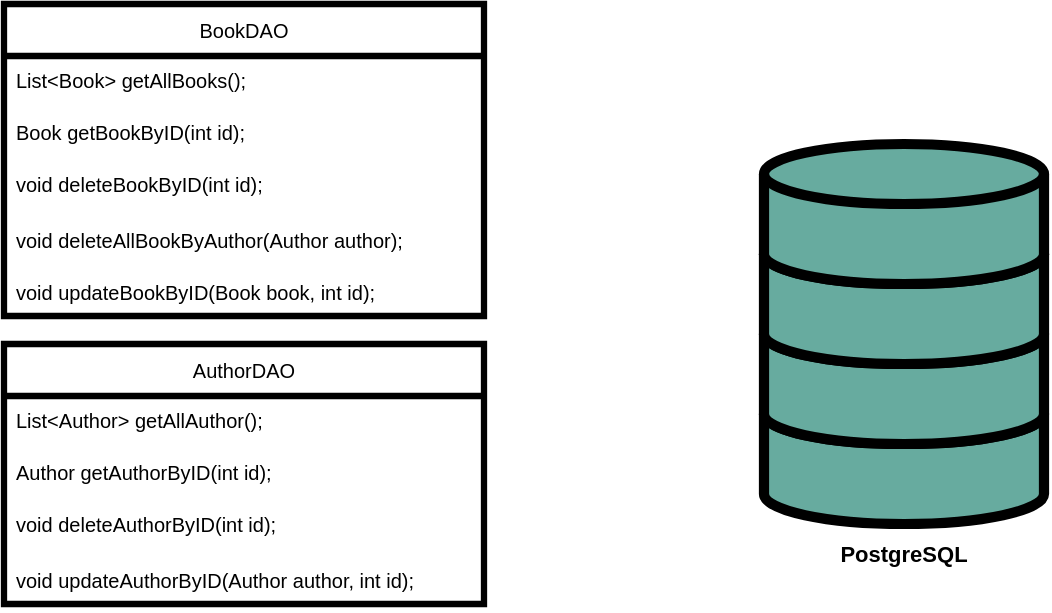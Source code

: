 <mxfile version="26.0.16" pages="2">
  <diagram name="logic" id="1oPrqE3g-5ss7BfIp6Kn">
    <mxGraphModel dx="1356" dy="969" grid="1" gridSize="10" guides="1" tooltips="1" connect="1" arrows="1" fold="1" page="0" pageScale="1" pageWidth="827" pageHeight="1169" math="0" shadow="0">
      <root>
        <mxCell id="0" />
        <mxCell id="1" parent="0" />
        <mxCell id="J4CMykzs4LTp1NNOpPHC-16" value="BookDAO" style="swimlane;fontStyle=0;childLayout=stackLayout;horizontal=1;startSize=26;fillColor=none;horizontalStack=0;resizeParent=1;resizeParentMax=0;resizeLast=0;collapsible=1;marginBottom=0;whiteSpace=wrap;html=1;fontSize=10;strokeWidth=3.15;" vertex="1" parent="1">
          <mxGeometry x="-300" y="-180" width="240" height="156" as="geometry" />
        </mxCell>
        <mxCell id="J4CMykzs4LTp1NNOpPHC-17" value="List&amp;lt;Book&amp;gt; getAllBooks();" style="text;strokeColor=none;fillColor=none;align=left;verticalAlign=top;spacingLeft=4;spacingRight=4;overflow=hidden;rotatable=0;points=[[0,0.5],[1,0.5]];portConstraint=eastwest;whiteSpace=wrap;html=1;fontSize=10;" vertex="1" parent="J4CMykzs4LTp1NNOpPHC-16">
          <mxGeometry y="26" width="240" height="26" as="geometry" />
        </mxCell>
        <mxCell id="J4CMykzs4LTp1NNOpPHC-18" value="Book getBookByID(int id);&lt;span style=&quot;white-space: pre;&quot;&gt;&#x9;&lt;/span&gt;" style="text;strokeColor=none;fillColor=none;align=left;verticalAlign=top;spacingLeft=4;spacingRight=4;overflow=hidden;rotatable=0;points=[[0,0.5],[1,0.5]];portConstraint=eastwest;whiteSpace=wrap;html=1;fontSize=10;" vertex="1" parent="J4CMykzs4LTp1NNOpPHC-16">
          <mxGeometry y="52" width="240" height="26" as="geometry" />
        </mxCell>
        <mxCell id="J4CMykzs4LTp1NNOpPHC-19" value="void deleteBookByID(int id);" style="text;strokeColor=none;fillColor=none;align=left;verticalAlign=top;spacingLeft=4;spacingRight=4;overflow=hidden;rotatable=0;points=[[0,0.5],[1,0.5]];portConstraint=eastwest;whiteSpace=wrap;html=1;fontSize=10;" vertex="1" parent="J4CMykzs4LTp1NNOpPHC-16">
          <mxGeometry y="78" width="240" height="26" as="geometry" />
        </mxCell>
        <mxCell id="J4CMykzs4LTp1NNOpPHC-39" value="&lt;font style=&quot;font-size: 10px;&quot;&gt;void deleteAllBookByAuthor(Author author);&lt;/font&gt;" style="text;strokeColor=none;fillColor=none;align=left;verticalAlign=top;spacingLeft=4;spacingRight=4;overflow=hidden;rotatable=0;points=[[0,0.5],[1,0.5]];portConstraint=eastwest;whiteSpace=wrap;html=1;" vertex="1" parent="J4CMykzs4LTp1NNOpPHC-16">
          <mxGeometry y="104" width="240" height="26" as="geometry" />
        </mxCell>
        <mxCell id="J4CMykzs4LTp1NNOpPHC-21" value="&lt;font style=&quot;font-size: 10px;&quot;&gt;void updateBookByID(Book book, int id);&lt;/font&gt;" style="text;strokeColor=none;fillColor=none;align=left;verticalAlign=top;spacingLeft=4;spacingRight=4;overflow=hidden;rotatable=0;points=[[0,0.5],[1,0.5]];portConstraint=eastwest;whiteSpace=wrap;html=1;" vertex="1" parent="J4CMykzs4LTp1NNOpPHC-16">
          <mxGeometry y="130" width="240" height="26" as="geometry" />
        </mxCell>
        <mxCell id="J4CMykzs4LTp1NNOpPHC-48" value="" style="group" vertex="1" connectable="0" parent="1">
          <mxGeometry x="80" y="-110" width="140" height="194" as="geometry" />
        </mxCell>
        <mxCell id="J4CMykzs4LTp1NNOpPHC-44" value="" style="shape=cylinder3;whiteSpace=wrap;html=1;boundedLbl=1;backgroundOutline=1;size=15;strokeWidth=5.118;fillColor=#67AB9F;" vertex="1" parent="J4CMykzs4LTp1NNOpPHC-48">
          <mxGeometry y="120" width="140" height="70" as="geometry" />
        </mxCell>
        <mxCell id="J4CMykzs4LTp1NNOpPHC-45" value="" style="shape=cylinder3;whiteSpace=wrap;html=1;boundedLbl=1;backgroundOutline=1;size=15;strokeWidth=5.118;fillColor=#67AB9F;" vertex="1" parent="J4CMykzs4LTp1NNOpPHC-48">
          <mxGeometry y="80" width="140" height="70" as="geometry" />
        </mxCell>
        <mxCell id="J4CMykzs4LTp1NNOpPHC-46" value="" style="shape=cylinder3;whiteSpace=wrap;html=1;boundedLbl=1;backgroundOutline=1;size=15;strokeWidth=5.118;fillColor=#67AB9F;" vertex="1" parent="J4CMykzs4LTp1NNOpPHC-48">
          <mxGeometry y="40" width="140" height="70" as="geometry" />
        </mxCell>
        <mxCell id="J4CMykzs4LTp1NNOpPHC-47" value="" style="shape=cylinder3;whiteSpace=wrap;html=1;boundedLbl=1;backgroundOutline=1;size=15;strokeWidth=5.118;fillColor=#67AB9F;" vertex="1" parent="J4CMykzs4LTp1NNOpPHC-48">
          <mxGeometry width="140" height="70" as="geometry" />
        </mxCell>
        <mxCell id="J4CMykzs4LTp1NNOpPHC-49" value="PostgreSQL" style="text;html=1;align=center;verticalAlign=middle;whiteSpace=wrap;rounded=0;fontSize=11;fontStyle=1" vertex="1" parent="1">
          <mxGeometry x="120" y="80" width="60" height="30" as="geometry" />
        </mxCell>
        <mxCell id="J4CMykzs4LTp1NNOpPHC-50" value="AuthorDAO" style="swimlane;fontStyle=0;childLayout=stackLayout;horizontal=1;startSize=26;fillColor=none;horizontalStack=0;resizeParent=1;resizeParentMax=0;resizeLast=0;collapsible=1;marginBottom=0;whiteSpace=wrap;html=1;fontSize=10;strokeWidth=3.15;" vertex="1" parent="1">
          <mxGeometry x="-300" y="-10" width="240" height="130" as="geometry" />
        </mxCell>
        <mxCell id="J4CMykzs4LTp1NNOpPHC-51" value="List&amp;lt;Author&amp;gt; getAllAuthor();" style="text;strokeColor=none;fillColor=none;align=left;verticalAlign=top;spacingLeft=4;spacingRight=4;overflow=hidden;rotatable=0;points=[[0,0.5],[1,0.5]];portConstraint=eastwest;whiteSpace=wrap;html=1;fontSize=10;" vertex="1" parent="J4CMykzs4LTp1NNOpPHC-50">
          <mxGeometry y="26" width="240" height="26" as="geometry" />
        </mxCell>
        <mxCell id="J4CMykzs4LTp1NNOpPHC-52" value="Author getAuthorByID(int id);&lt;span style=&quot;white-space: pre;&quot;&gt;&#x9;&lt;/span&gt;" style="text;strokeColor=none;fillColor=none;align=left;verticalAlign=top;spacingLeft=4;spacingRight=4;overflow=hidden;rotatable=0;points=[[0,0.5],[1,0.5]];portConstraint=eastwest;whiteSpace=wrap;html=1;fontSize=10;" vertex="1" parent="J4CMykzs4LTp1NNOpPHC-50">
          <mxGeometry y="52" width="240" height="26" as="geometry" />
        </mxCell>
        <mxCell id="J4CMykzs4LTp1NNOpPHC-53" value="void deleteAuthorByID(int id);" style="text;strokeColor=none;fillColor=none;align=left;verticalAlign=top;spacingLeft=4;spacingRight=4;overflow=hidden;rotatable=0;points=[[0,0.5],[1,0.5]];portConstraint=eastwest;whiteSpace=wrap;html=1;fontSize=10;" vertex="1" parent="J4CMykzs4LTp1NNOpPHC-50">
          <mxGeometry y="78" width="240" height="26" as="geometry" />
        </mxCell>
        <mxCell id="J4CMykzs4LTp1NNOpPHC-55" value="&lt;font style=&quot;font-size: 10px;&quot;&gt;void updateAuthorByID(Author author, int id);&lt;/font&gt;" style="text;strokeColor=none;fillColor=none;align=left;verticalAlign=top;spacingLeft=4;spacingRight=4;overflow=hidden;rotatable=0;points=[[0,0.5],[1,0.5]];portConstraint=eastwest;whiteSpace=wrap;html=1;" vertex="1" parent="J4CMykzs4LTp1NNOpPHC-50">
          <mxGeometry y="104" width="240" height="26" as="geometry" />
        </mxCell>
      </root>
    </mxGraphModel>
  </diagram>
  <diagram id="J-WXgiZJGPn0eqLVjYO2" name="data base">
    <mxGraphModel dx="1834" dy="1654" grid="1" gridSize="3.937" guides="1" tooltips="1" connect="1" arrows="1" fold="1" page="0" pageScale="1" pageWidth="827" pageHeight="1169" math="0" shadow="0">
      <root>
        <mxCell id="0" />
        <mxCell id="1" parent="0" />
        <mxCell id="EUhB8F59Wxsv7_guOdW8-14" value="authors" style="shape=table;startSize=30;container=1;collapsible=1;childLayout=tableLayout;fixedRows=1;rowLines=0;fontStyle=1;align=center;resizeLast=1;html=1;" parent="1" vertex="1">
          <mxGeometry x="480" y="-600" width="200" height="90" as="geometry" />
        </mxCell>
        <mxCell id="EUhB8F59Wxsv7_guOdW8-15" value="" style="shape=tableRow;horizontal=0;startSize=0;swimlaneHead=0;swimlaneBody=0;fillColor=none;collapsible=0;dropTarget=0;points=[[0,0.5],[1,0.5]];portConstraint=eastwest;top=0;left=0;right=0;bottom=1;" parent="EUhB8F59Wxsv7_guOdW8-14" vertex="1">
          <mxGeometry y="30" width="200" height="30" as="geometry" />
        </mxCell>
        <mxCell id="EUhB8F59Wxsv7_guOdW8-16" value="PK" style="shape=partialRectangle;connectable=0;fillColor=none;top=0;left=0;bottom=0;right=0;fontStyle=1;overflow=hidden;whiteSpace=wrap;html=1;" parent="EUhB8F59Wxsv7_guOdW8-15" vertex="1">
          <mxGeometry width="30" height="30" as="geometry">
            <mxRectangle width="30" height="30" as="alternateBounds" />
          </mxGeometry>
        </mxCell>
        <mxCell id="EUhB8F59Wxsv7_guOdW8-17" value="id" style="shape=partialRectangle;connectable=0;fillColor=none;top=0;left=0;bottom=0;right=0;align=left;spacingLeft=6;fontStyle=5;overflow=hidden;whiteSpace=wrap;html=1;" parent="EUhB8F59Wxsv7_guOdW8-15" vertex="1">
          <mxGeometry x="30" width="170" height="30" as="geometry">
            <mxRectangle width="170" height="30" as="alternateBounds" />
          </mxGeometry>
        </mxCell>
        <mxCell id="EUhB8F59Wxsv7_guOdW8-18" value="" style="shape=tableRow;horizontal=0;startSize=0;swimlaneHead=0;swimlaneBody=0;fillColor=none;collapsible=0;dropTarget=0;points=[[0,0.5],[1,0.5]];portConstraint=eastwest;top=0;left=0;right=0;bottom=0;" parent="EUhB8F59Wxsv7_guOdW8-14" vertex="1">
          <mxGeometry y="60" width="200" height="30" as="geometry" />
        </mxCell>
        <mxCell id="EUhB8F59Wxsv7_guOdW8-19" value="" style="shape=partialRectangle;connectable=0;fillColor=none;top=0;left=0;bottom=0;right=0;editable=1;overflow=hidden;whiteSpace=wrap;html=1;" parent="EUhB8F59Wxsv7_guOdW8-18" vertex="1">
          <mxGeometry width="30" height="30" as="geometry">
            <mxRectangle width="30" height="30" as="alternateBounds" />
          </mxGeometry>
        </mxCell>
        <mxCell id="EUhB8F59Wxsv7_guOdW8-20" value="name_author VARCHAR(30)" style="shape=partialRectangle;connectable=0;fillColor=none;top=0;left=0;bottom=0;right=0;align=left;spacingLeft=6;overflow=hidden;whiteSpace=wrap;html=1;" parent="EUhB8F59Wxsv7_guOdW8-18" vertex="1">
          <mxGeometry x="30" width="170" height="30" as="geometry">
            <mxRectangle width="170" height="30" as="alternateBounds" />
          </mxGeometry>
        </mxCell>
        <mxCell id="EUhB8F59Wxsv7_guOdW8-1" value="books" style="shape=table;startSize=30;container=1;collapsible=1;childLayout=tableLayout;fixedRows=1;rowLines=0;fontStyle=1;align=center;resizeLast=1;html=1;" parent="1" vertex="1">
          <mxGeometry x="-30" y="-600" width="230" height="150" as="geometry" />
        </mxCell>
        <mxCell id="EUhB8F59Wxsv7_guOdW8-2" value="" style="shape=tableRow;horizontal=0;startSize=0;swimlaneHead=0;swimlaneBody=0;fillColor=none;collapsible=0;dropTarget=0;points=[[0,0.5],[1,0.5]];portConstraint=eastwest;top=0;left=0;right=0;bottom=1;" parent="EUhB8F59Wxsv7_guOdW8-1" vertex="1">
          <mxGeometry y="30" width="230" height="30" as="geometry" />
        </mxCell>
        <mxCell id="EUhB8F59Wxsv7_guOdW8-3" value="PK" style="shape=partialRectangle;connectable=0;fillColor=none;top=0;left=0;bottom=0;right=0;fontStyle=1;overflow=hidden;whiteSpace=wrap;html=1;" parent="EUhB8F59Wxsv7_guOdW8-2" vertex="1">
          <mxGeometry width="30" height="30" as="geometry">
            <mxRectangle width="30" height="30" as="alternateBounds" />
          </mxGeometry>
        </mxCell>
        <mxCell id="EUhB8F59Wxsv7_guOdW8-4" value="id" style="shape=partialRectangle;connectable=0;fillColor=none;top=0;left=0;bottom=0;right=0;align=left;spacingLeft=6;fontStyle=5;overflow=hidden;whiteSpace=wrap;html=1;" parent="EUhB8F59Wxsv7_guOdW8-2" vertex="1">
          <mxGeometry x="30" width="200" height="30" as="geometry">
            <mxRectangle width="200" height="30" as="alternateBounds" />
          </mxGeometry>
        </mxCell>
        <mxCell id="EUhB8F59Wxsv7_guOdW8-5" value="" style="shape=tableRow;horizontal=0;startSize=0;swimlaneHead=0;swimlaneBody=0;fillColor=none;collapsible=0;dropTarget=0;points=[[0,0.5],[1,0.5]];portConstraint=eastwest;top=0;left=0;right=0;bottom=0;" parent="EUhB8F59Wxsv7_guOdW8-1" vertex="1">
          <mxGeometry y="60" width="230" height="30" as="geometry" />
        </mxCell>
        <mxCell id="EUhB8F59Wxsv7_guOdW8-6" value="" style="shape=partialRectangle;connectable=0;fillColor=none;top=0;left=0;bottom=0;right=0;editable=1;overflow=hidden;whiteSpace=wrap;html=1;" parent="EUhB8F59Wxsv7_guOdW8-5" vertex="1">
          <mxGeometry width="30" height="30" as="geometry">
            <mxRectangle width="30" height="30" as="alternateBounds" />
          </mxGeometry>
        </mxCell>
        <mxCell id="EUhB8F59Wxsv7_guOdW8-7" value="name_book VARCHAR(50)" style="shape=partialRectangle;connectable=0;fillColor=none;top=0;left=0;bottom=0;right=0;align=left;spacingLeft=6;overflow=hidden;whiteSpace=wrap;html=1;" parent="EUhB8F59Wxsv7_guOdW8-5" vertex="1">
          <mxGeometry x="30" width="200" height="30" as="geometry">
            <mxRectangle width="200" height="30" as="alternateBounds" />
          </mxGeometry>
        </mxCell>
        <mxCell id="EUhB8F59Wxsv7_guOdW8-8" value="" style="shape=tableRow;horizontal=0;startSize=0;swimlaneHead=0;swimlaneBody=0;fillColor=none;collapsible=0;dropTarget=0;points=[[0,0.5],[1,0.5]];portConstraint=eastwest;top=0;left=0;right=0;bottom=0;" parent="EUhB8F59Wxsv7_guOdW8-1" vertex="1">
          <mxGeometry y="90" width="230" height="30" as="geometry" />
        </mxCell>
        <mxCell id="EUhB8F59Wxsv7_guOdW8-9" value="" style="shape=partialRectangle;connectable=0;fillColor=none;top=0;left=0;bottom=0;right=0;editable=1;overflow=hidden;whiteSpace=wrap;html=1;" parent="EUhB8F59Wxsv7_guOdW8-8" vertex="1">
          <mxGeometry width="30" height="30" as="geometry">
            <mxRectangle width="30" height="30" as="alternateBounds" />
          </mxGeometry>
        </mxCell>
        <mxCell id="EUhB8F59Wxsv7_guOdW8-10" value="year INT" style="shape=partialRectangle;connectable=0;fillColor=none;top=0;left=0;bottom=0;right=0;align=left;spacingLeft=6;overflow=hidden;whiteSpace=wrap;html=1;" parent="EUhB8F59Wxsv7_guOdW8-8" vertex="1">
          <mxGeometry x="30" width="200" height="30" as="geometry">
            <mxRectangle width="200" height="30" as="alternateBounds" />
          </mxGeometry>
        </mxCell>
        <mxCell id="EUhB8F59Wxsv7_guOdW8-11" value="" style="shape=tableRow;horizontal=0;startSize=0;swimlaneHead=0;swimlaneBody=0;fillColor=none;collapsible=0;dropTarget=0;points=[[0,0.5],[1,0.5]];portConstraint=eastwest;top=0;left=0;right=0;bottom=0;" parent="EUhB8F59Wxsv7_guOdW8-1" vertex="1">
          <mxGeometry y="120" width="230" height="30" as="geometry" />
        </mxCell>
        <mxCell id="EUhB8F59Wxsv7_guOdW8-12" value="" style="shape=partialRectangle;connectable=0;fillColor=none;top=0;left=0;bottom=0;right=0;editable=1;overflow=hidden;whiteSpace=wrap;html=1;" parent="EUhB8F59Wxsv7_guOdW8-11" vertex="1">
          <mxGeometry width="30" height="30" as="geometry">
            <mxRectangle width="30" height="30" as="alternateBounds" />
          </mxGeometry>
        </mxCell>
        <mxCell id="EUhB8F59Wxsv7_guOdW8-13" value="link_file_description VARCHAR(60)" style="shape=partialRectangle;connectable=0;fillColor=none;top=0;left=0;bottom=0;right=0;align=left;spacingLeft=6;overflow=hidden;whiteSpace=wrap;html=1;" parent="EUhB8F59Wxsv7_guOdW8-11" vertex="1">
          <mxGeometry x="30" width="200" height="30" as="geometry">
            <mxRectangle width="200" height="30" as="alternateBounds" />
          </mxGeometry>
        </mxCell>
        <mxCell id="EUhB8F59Wxsv7_guOdW8-49" value="books_authors" style="shape=table;startSize=30;container=1;collapsible=1;childLayout=tableLayout;fixedRows=1;rowLines=0;fontStyle=1;align=center;resizeLast=1;html=1;" parent="1" vertex="1">
          <mxGeometry x="240" y="-290" width="200" height="90" as="geometry" />
        </mxCell>
        <mxCell id="EUhB8F59Wxsv7_guOdW8-50" value="" style="shape=tableRow;horizontal=0;startSize=0;swimlaneHead=0;swimlaneBody=0;fillColor=none;collapsible=0;dropTarget=0;points=[[0,0.5],[1,0.5]];portConstraint=eastwest;top=0;left=0;right=0;bottom=1;" parent="EUhB8F59Wxsv7_guOdW8-49" vertex="1">
          <mxGeometry y="30" width="200" height="30" as="geometry" />
        </mxCell>
        <mxCell id="EUhB8F59Wxsv7_guOdW8-51" value="PK" style="shape=partialRectangle;connectable=0;fillColor=none;top=0;left=0;bottom=0;right=0;fontStyle=1;overflow=hidden;whiteSpace=wrap;html=1;" parent="EUhB8F59Wxsv7_guOdW8-50" vertex="1">
          <mxGeometry width="30" height="30" as="geometry">
            <mxRectangle width="30" height="30" as="alternateBounds" />
          </mxGeometry>
        </mxCell>
        <mxCell id="EUhB8F59Wxsv7_guOdW8-52" value="book_id" style="shape=partialRectangle;connectable=0;fillColor=none;top=0;left=0;bottom=0;right=0;align=left;spacingLeft=6;fontStyle=5;overflow=hidden;whiteSpace=wrap;html=1;" parent="EUhB8F59Wxsv7_guOdW8-50" vertex="1">
          <mxGeometry x="30" width="170" height="30" as="geometry">
            <mxRectangle width="170" height="30" as="alternateBounds" />
          </mxGeometry>
        </mxCell>
        <mxCell id="EUhB8F59Wxsv7_guOdW8-53" value="" style="shape=tableRow;horizontal=0;startSize=0;swimlaneHead=0;swimlaneBody=0;fillColor=none;collapsible=0;dropTarget=0;points=[[0,0.5],[1,0.5]];portConstraint=eastwest;top=0;left=0;right=0;bottom=0;" parent="EUhB8F59Wxsv7_guOdW8-49" vertex="1">
          <mxGeometry y="60" width="200" height="30" as="geometry" />
        </mxCell>
        <mxCell id="EUhB8F59Wxsv7_guOdW8-54" value="&lt;b&gt;PK&lt;/b&gt;" style="shape=partialRectangle;connectable=0;fillColor=none;top=0;left=0;bottom=0;right=0;editable=1;overflow=hidden;whiteSpace=wrap;html=1;" parent="EUhB8F59Wxsv7_guOdW8-53" vertex="1">
          <mxGeometry width="30" height="30" as="geometry">
            <mxRectangle width="30" height="30" as="alternateBounds" />
          </mxGeometry>
        </mxCell>
        <mxCell id="EUhB8F59Wxsv7_guOdW8-55" value="&lt;b&gt;author_id&lt;/b&gt;" style="shape=partialRectangle;connectable=0;fillColor=none;top=0;left=0;bottom=0;right=0;align=left;spacingLeft=6;overflow=hidden;whiteSpace=wrap;html=1;" parent="EUhB8F59Wxsv7_guOdW8-53" vertex="1">
          <mxGeometry x="30" width="170" height="30" as="geometry">
            <mxRectangle width="170" height="30" as="alternateBounds" />
          </mxGeometry>
        </mxCell>
        <mxCell id="EUhB8F59Wxsv7_guOdW8-57" style="edgeStyle=orthogonalEdgeStyle;rounded=0;orthogonalLoop=1;jettySize=auto;html=1;exitX=0;exitY=0.5;exitDx=0;exitDy=0;entryX=1;entryY=0.5;entryDx=0;entryDy=0;endArrow=none;startFill=0;" parent="1" source="EUhB8F59Wxsv7_guOdW8-50" target="EUhB8F59Wxsv7_guOdW8-2" edge="1">
          <mxGeometry relative="1" as="geometry" />
        </mxCell>
        <mxCell id="EUhB8F59Wxsv7_guOdW8-58" style="edgeStyle=orthogonalEdgeStyle;rounded=0;orthogonalLoop=1;jettySize=auto;html=1;exitX=1;exitY=0.5;exitDx=0;exitDy=0;entryX=0;entryY=0.5;entryDx=0;entryDy=0;endArrow=none;startFill=0;" parent="1" source="EUhB8F59Wxsv7_guOdW8-53" target="EUhB8F59Wxsv7_guOdW8-15" edge="1">
          <mxGeometry relative="1" as="geometry" />
        </mxCell>
      </root>
    </mxGraphModel>
  </diagram>
</mxfile>
